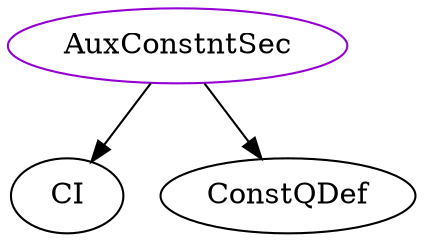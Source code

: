 digraph auxconstntsec{
AuxConstntSec	[shape=oval, color=darkviolet, label="AuxConstntSec"];
AuxConstntSec -> CI;
AuxConstntSec -> ConstQDef;
}
